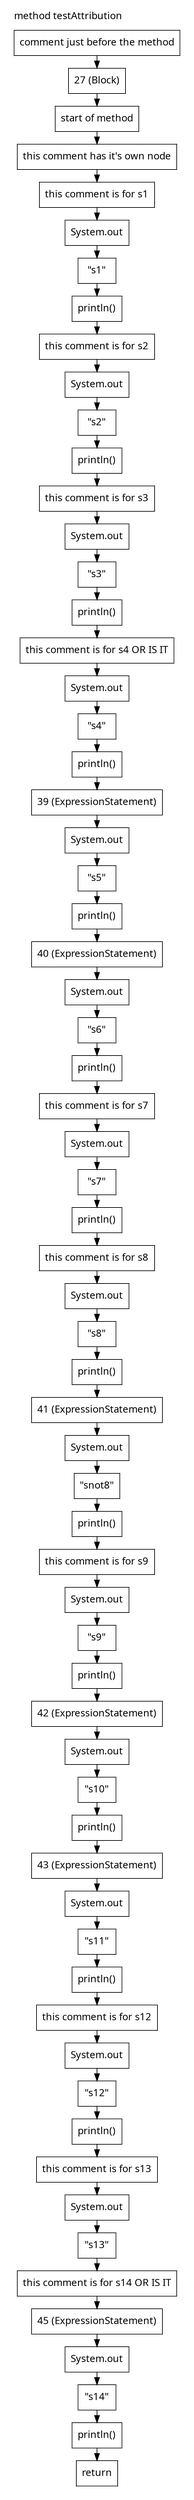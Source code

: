 digraph G {
  node [
    shape = rect;
    fontname = "Handlee";
  ]
  edge [
    fontname = "Handlee";
  ]
  bgcolor = transparent;
  fontname = "Handlee";
  compound = true;
  s_27 [
    class = "methodDeclaration";
    label = "comment just before the method";
    fillcolor = white;
    style = filled;
  ];
  s_27_3 [
    class = "block";
    label = "27 (Block)";
    fillcolor = white;
    style = filled;
  ];
  c_28 [
    class = "comment";
    label = "start of method";
    fillcolor = white;
    style = filled;
  ];
  c_30 [
    class = "comment";
    label = "this comment has it's own node";
    fillcolor = white;
    style = filled;
  ];
  s_32 [
    class = "expressionStatement";
    label = "this comment is for s1";
    fillcolor = white;
    style = filled;
  ];
  s_32_2 [
    class = "methodInvocation";
    label = "println()";
    fillcolor = white;
    style = filled;
  ];
  s_32_3 [
    class = "qualifiedName";
    label = "System.out";
    fillcolor = white;
    style = filled;
  ];
  s_32_7 [
    class = "stringLiteral literal";
    label = "\"s1\"";
    fillcolor = white;
    style = filled;
  ];
  s_35 [
    class = "expressionStatement";
    label = "this comment is for s2";
    fillcolor = white;
    style = filled;
  ];
  s_35_2 [
    class = "methodInvocation";
    label = "println()";
    fillcolor = white;
    style = filled;
  ];
  s_35_3 [
    class = "qualifiedName";
    label = "System.out";
    fillcolor = white;
    style = filled;
  ];
  s_35_7 [
    class = "stringLiteral literal";
    label = "\"s2\"";
    fillcolor = white;
    style = filled;
  ];
  s_36 [
    class = "expressionStatement";
    label = "this comment is for s3";
    fillcolor = white;
    style = filled;
  ];
  s_36_2 [
    class = "methodInvocation";
    label = "println()";
    fillcolor = white;
    style = filled;
  ];
  s_36_3 [
    class = "qualifiedName";
    label = "System.out";
    fillcolor = white;
    style = filled;
  ];
  s_36_7 [
    class = "stringLiteral literal";
    label = "\"s3\"";
    fillcolor = white;
    style = filled;
  ];
  s_39 [
    class = "expressionStatement";
    label = "this comment is for s4 OR IS IT";
    fillcolor = white;
    style = filled;
  ];
  s_39_2 [
    class = "methodInvocation";
    label = "println()";
    fillcolor = white;
    style = filled;
  ];
  s_39_3 [
    class = "qualifiedName";
    label = "System.out";
    fillcolor = white;
    style = filled;
  ];
  s_39_7 [
    class = "stringLiteral literal";
    label = "\"s4\"";
    fillcolor = white;
    style = filled;
  ];
  s_39_8 [
    class = "expressionStatement";
    label = "39 (ExpressionStatement)";
    fillcolor = white;
    style = filled;
  ];
  s_39_9 [
    class = "methodInvocation";
    label = "println()";
    fillcolor = white;
    style = filled;
  ];
  s_39_10 [
    class = "qualifiedName";
    label = "System.out";
    fillcolor = white;
    style = filled;
  ];
  s_39_14 [
    class = "stringLiteral literal";
    label = "\"s5\"";
    fillcolor = white;
    style = filled;
  ];
  s_40 [
    class = "expressionStatement";
    label = "40 (ExpressionStatement)";
    fillcolor = white;
    style = filled;
  ];
  s_40_2 [
    class = "methodInvocation";
    label = "println()";
    fillcolor = white;
    style = filled;
  ];
  s_40_3 [
    class = "qualifiedName";
    label = "System.out";
    fillcolor = white;
    style = filled;
  ];
  s_40_7 [
    class = "stringLiteral literal";
    label = "\"s6\"";
    fillcolor = white;
    style = filled;
  ];
  s_40_8 [
    class = "expressionStatement";
    label = "this comment is for s7";
    fillcolor = white;
    style = filled;
  ];
  s_40_9 [
    class = "methodInvocation";
    label = "println()";
    fillcolor = white;
    style = filled;
  ];
  s_40_10 [
    class = "qualifiedName";
    label = "System.out";
    fillcolor = white;
    style = filled;
  ];
  s_40_14 [
    class = "stringLiteral literal";
    label = "\"s7\"";
    fillcolor = white;
    style = filled;
  ];
  s_41 [
    class = "expressionStatement";
    label = "this comment is for s8";
    fillcolor = white;
    style = filled;
  ];
  s_41_2 [
    class = "methodInvocation";
    label = "println()";
    fillcolor = white;
    style = filled;
  ];
  s_41_3 [
    class = "qualifiedName";
    label = "System.out";
    fillcolor = white;
    style = filled;
  ];
  s_41_7 [
    class = "stringLiteral literal";
    label = "\"s8\"";
    fillcolor = white;
    style = filled;
  ];
  s_41_8 [
    class = "expressionStatement";
    label = "41 (ExpressionStatement)";
    fillcolor = white;
    style = filled;
  ];
  s_41_9 [
    class = "methodInvocation";
    label = "println()";
    fillcolor = white;
    style = filled;
  ];
  s_41_10 [
    class = "qualifiedName";
    label = "System.out";
    fillcolor = white;
    style = filled;
  ];
  s_41_14 [
    class = "stringLiteral literal";
    label = "\"snot8\"";
    fillcolor = white;
    style = filled;
  ];
  s_42 [
    class = "expressionStatement";
    label = "this comment is for s9";
    fillcolor = white;
    style = filled;
  ];
  s_42_2 [
    class = "methodInvocation";
    label = "println()";
    fillcolor = white;
    style = filled;
  ];
  s_42_3 [
    class = "qualifiedName";
    label = "System.out";
    fillcolor = white;
    style = filled;
  ];
  s_42_7 [
    class = "stringLiteral literal";
    label = "\"s9\"";
    fillcolor = white;
    style = filled;
  ];
  s_42_8 [
    class = "expressionStatement";
    label = "42 (ExpressionStatement)";
    fillcolor = white;
    style = filled;
  ];
  s_42_9 [
    class = "methodInvocation";
    label = "println()";
    fillcolor = white;
    style = filled;
  ];
  s_42_10 [
    class = "qualifiedName";
    label = "System.out";
    fillcolor = white;
    style = filled;
  ];
  s_42_14 [
    class = "stringLiteral literal";
    label = "\"s10\"";
    fillcolor = white;
    style = filled;
  ];
  s_43 [
    class = "expressionStatement";
    label = "43 (ExpressionStatement)";
    fillcolor = white;
    style = filled;
  ];
  s_43_2 [
    class = "methodInvocation";
    label = "println()";
    fillcolor = white;
    style = filled;
  ];
  s_43_3 [
    class = "qualifiedName";
    label = "System.out";
    fillcolor = white;
    style = filled;
  ];
  s_43_7 [
    class = "stringLiteral literal";
    label = "\"s11\"";
    fillcolor = white;
    style = filled;
  ];
  s_43_8 [
    class = "expressionStatement";
    label = "this comment is for s12";
    fillcolor = white;
    style = filled;
  ];
  s_43_9 [
    class = "methodInvocation";
    label = "println()";
    fillcolor = white;
    style = filled;
  ];
  s_43_10 [
    class = "qualifiedName";
    label = "System.out";
    fillcolor = white;
    style = filled;
  ];
  s_43_14 [
    class = "stringLiteral literal";
    label = "\"s12\"";
    fillcolor = white;
    style = filled;
  ];
  s_45 [
    class = "expressionStatement";
    label = "this comment is for s13";
    fillcolor = white;
    style = filled;
  ];
  s_45_2 [
    class = "methodInvocation";
    label = "this comment is for s14 OR IS IT";
    fillcolor = white;
    style = filled;
  ];
  s_45_3 [
    class = "qualifiedName";
    label = "System.out";
    fillcolor = white;
    style = filled;
  ];
  s_45_7 [
    class = "stringLiteral literal";
    label = "\"s13\"";
    fillcolor = white;
    style = filled;
  ];
  s_45_8 [
    class = "expressionStatement";
    label = "45 (ExpressionStatement)";
    fillcolor = white;
    style = filled;
  ];
  s_45_9 [
    class = "methodInvocation";
    label = "println()";
    fillcolor = white;
    style = filled;
  ];
  s_45_10 [
    class = "qualifiedName";
    label = "System.out";
    fillcolor = white;
    style = filled;
  ];
  s_45_14 [
    class = "stringLiteral literal";
    label = "\"s14\"";
    fillcolor = white;
    style = filled;
  ];
  m_49 [
    class = "method end";
    label = "return";
    fillcolor = white;
    style = filled;
  ];
  s_27 -> s_27_3;
  s_27_3 -> c_28;
  c_28 -> c_30;
  c_30 -> s_32;
  s_32 -> s_32_3;
  s_32_3 -> s_32_7;
  s_32_7 -> s_32_2;
  s_32_2 -> s_35;
  s_35 -> s_35_3;
  s_35_3 -> s_35_7;
  s_35_7 -> s_35_2;
  s_35_2 -> s_36;
  s_36 -> s_36_3;
  s_36_3 -> s_36_7;
  s_36_7 -> s_36_2;
  s_36_2 -> s_39;
  s_39 -> s_39_3;
  s_39_3 -> s_39_7;
  s_39_7 -> s_39_2;
  s_39_2 -> s_39_8;
  s_39_8 -> s_39_10;
  s_39_10 -> s_39_14;
  s_39_14 -> s_39_9;
  s_39_9 -> s_40;
  s_40 -> s_40_3;
  s_40_3 -> s_40_7;
  s_40_7 -> s_40_2;
  s_40_2 -> s_40_8;
  s_40_8 -> s_40_10;
  s_40_10 -> s_40_14;
  s_40_14 -> s_40_9;
  s_40_9 -> s_41;
  s_41 -> s_41_3;
  s_41_3 -> s_41_7;
  s_41_7 -> s_41_2;
  s_41_2 -> s_41_8;
  s_41_8 -> s_41_10;
  s_41_10 -> s_41_14;
  s_41_14 -> s_41_9;
  s_41_9 -> s_42;
  s_42 -> s_42_3;
  s_42_3 -> s_42_7;
  s_42_7 -> s_42_2;
  s_42_2 -> s_42_8;
  s_42_8 -> s_42_10;
  s_42_10 -> s_42_14;
  s_42_14 -> s_42_9;
  s_42_9 -> s_43;
  s_43 -> s_43_3;
  s_43_3 -> s_43_7;
  s_43_7 -> s_43_2;
  s_43_2 -> s_43_8;
  s_43_8 -> s_43_10;
  s_43_10 -> s_43_14;
  s_43_14 -> s_43_9;
  s_43_9 -> s_45;
  s_45 -> s_45_3;
  s_45_3 -> s_45_7;
  s_45_7 -> s_45_2;
  s_45_2 -> s_45_8;
  s_45_8 -> s_45_10;
  s_45_10 -> s_45_14;
  s_45_14 -> s_45_9;
  s_45_9 -> m_49;

  subgraph cluster_m_27 {
    label="method testAttribution";
    labeljust = "l";
    ranksep = 0.5;
    pencolor = transparent;
    s_27; s_27_3; c_28; c_30; s_32; s_32_2; s_32_3; s_32_7; s_35; s_35_2; s_35_3; s_35_7; s_36; s_36_2; s_36_3; s_36_7; s_39; s_39_2; s_39_3; s_39_7; s_39_8; s_39_9; s_39_10; s_39_14; s_40; s_40_2; s_40_3; s_40_7; s_40_8; s_40_9; s_40_10; s_40_14; s_41; s_41_2; s_41_3; s_41_7; s_41_8; s_41_9; s_41_10; s_41_14; s_42; s_42_2; s_42_3; s_42_7; s_42_8; s_42_9; s_42_10; s_42_14; s_43; s_43_2; s_43_3; s_43_7; s_43_8; s_43_9; s_43_10; s_43_14; s_45; s_45_2; s_45_3; s_45_7; s_45_8; s_45_9; s_45_10; s_45_14; m_49;
  }
}

